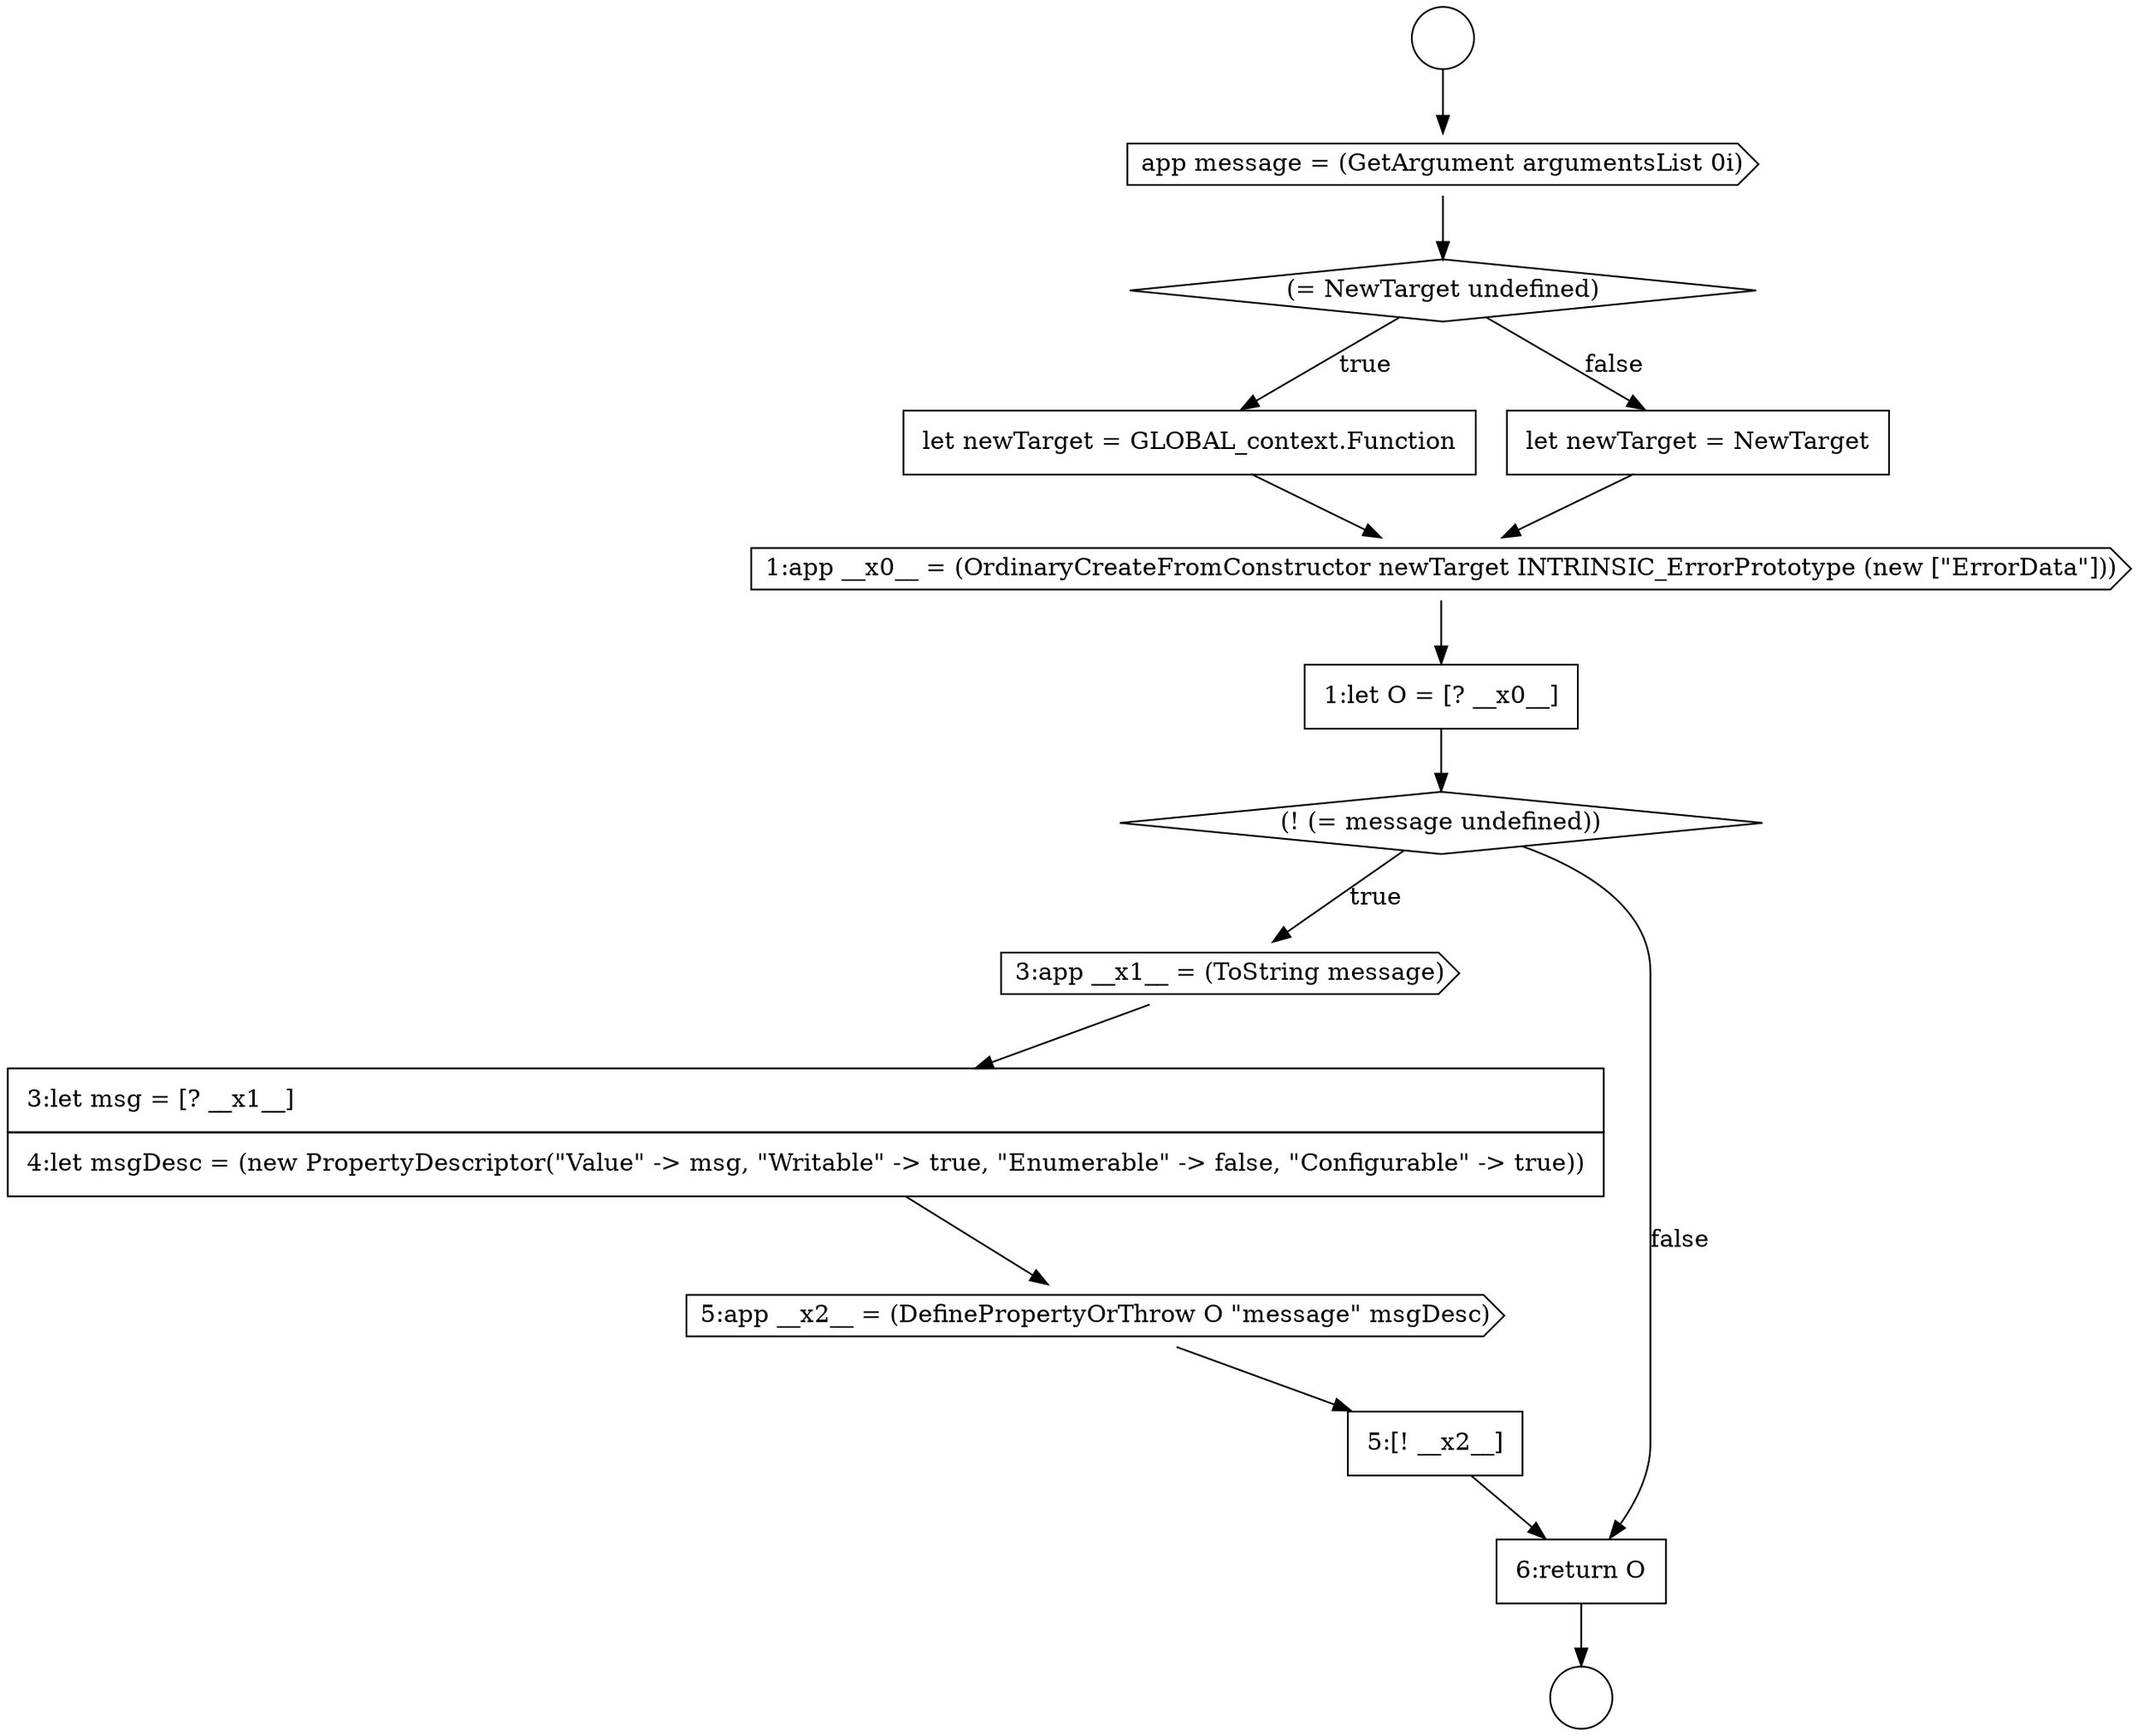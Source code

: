 digraph {
  node11186 [shape=cds, label=<<font color="black">3:app __x1__ = (ToString message)</font>> color="black" fillcolor="white" style=filled]
  node11178 [shape=circle label=" " color="black" fillcolor="white" style=filled]
  node11183 [shape=cds, label=<<font color="black">1:app __x0__ = (OrdinaryCreateFromConstructor newTarget INTRINSIC_ErrorPrototype (new [&quot;ErrorData&quot;]))</font>> color="black" fillcolor="white" style=filled]
  node11185 [shape=diamond, label=<<font color="black">(! (= message undefined))</font>> color="black" fillcolor="white" style=filled]
  node11189 [shape=none, margin=0, label=<<font color="black">
    <table border="0" cellborder="1" cellspacing="0" cellpadding="10">
      <tr><td align="left">5:[! __x2__]</td></tr>
    </table>
  </font>> color="black" fillcolor="white" style=filled]
  node11184 [shape=none, margin=0, label=<<font color="black">
    <table border="0" cellborder="1" cellspacing="0" cellpadding="10">
      <tr><td align="left">1:let O = [? __x0__]</td></tr>
    </table>
  </font>> color="black" fillcolor="white" style=filled]
  node11179 [shape=cds, label=<<font color="black">app message = (GetArgument argumentsList 0i)</font>> color="black" fillcolor="white" style=filled]
  node11180 [shape=diamond, label=<<font color="black">(= NewTarget undefined)</font>> color="black" fillcolor="white" style=filled]
  node11181 [shape=none, margin=0, label=<<font color="black">
    <table border="0" cellborder="1" cellspacing="0" cellpadding="10">
      <tr><td align="left">let newTarget = GLOBAL_context.Function</td></tr>
    </table>
  </font>> color="black" fillcolor="white" style=filled]
  node11187 [shape=none, margin=0, label=<<font color="black">
    <table border="0" cellborder="1" cellspacing="0" cellpadding="10">
      <tr><td align="left">3:let msg = [? __x1__]</td></tr>
      <tr><td align="left">4:let msgDesc = (new PropertyDescriptor(&quot;Value&quot; -&gt; msg, &quot;Writable&quot; -&gt; true, &quot;Enumerable&quot; -&gt; false, &quot;Configurable&quot; -&gt; true))</td></tr>
    </table>
  </font>> color="black" fillcolor="white" style=filled]
  node11190 [shape=none, margin=0, label=<<font color="black">
    <table border="0" cellborder="1" cellspacing="0" cellpadding="10">
      <tr><td align="left">6:return O</td></tr>
    </table>
  </font>> color="black" fillcolor="white" style=filled]
  node11188 [shape=cds, label=<<font color="black">5:app __x2__ = (DefinePropertyOrThrow O &quot;message&quot; msgDesc)</font>> color="black" fillcolor="white" style=filled]
  node11177 [shape=circle label=" " color="black" fillcolor="white" style=filled]
  node11182 [shape=none, margin=0, label=<<font color="black">
    <table border="0" cellborder="1" cellspacing="0" cellpadding="10">
      <tr><td align="left">let newTarget = NewTarget</td></tr>
    </table>
  </font>> color="black" fillcolor="white" style=filled]
  node11189 -> node11190 [ color="black"]
  node11185 -> node11186 [label=<<font color="black">true</font>> color="black"]
  node11185 -> node11190 [label=<<font color="black">false</font>> color="black"]
  node11183 -> node11184 [ color="black"]
  node11187 -> node11188 [ color="black"]
  node11177 -> node11179 [ color="black"]
  node11182 -> node11183 [ color="black"]
  node11190 -> node11178 [ color="black"]
  node11181 -> node11183 [ color="black"]
  node11179 -> node11180 [ color="black"]
  node11180 -> node11181 [label=<<font color="black">true</font>> color="black"]
  node11180 -> node11182 [label=<<font color="black">false</font>> color="black"]
  node11186 -> node11187 [ color="black"]
  node11188 -> node11189 [ color="black"]
  node11184 -> node11185 [ color="black"]
}
